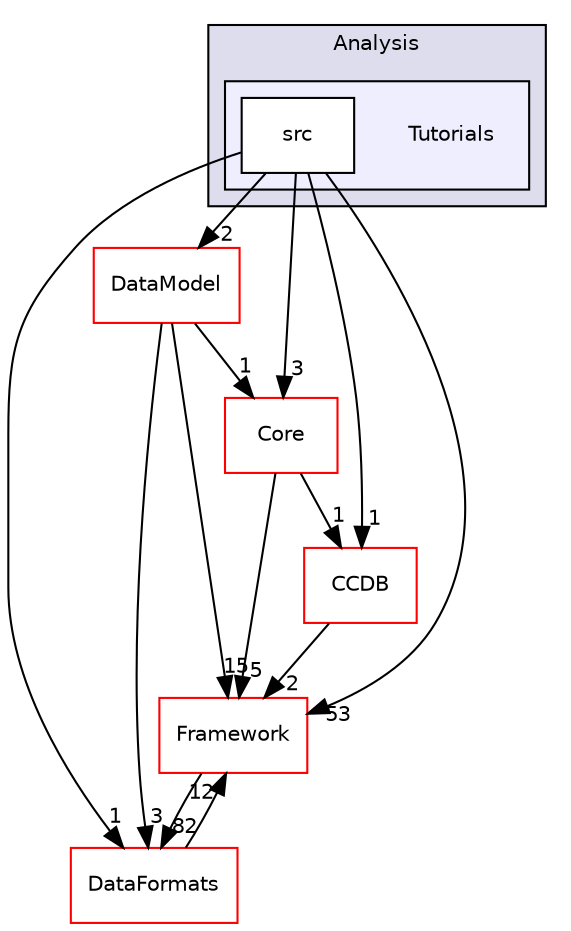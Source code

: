 digraph "/home/travis/build/AliceO2Group/AliceO2/Analysis/Tutorials" {
  bgcolor=transparent;
  compound=true
  node [ fontsize="10", fontname="Helvetica"];
  edge [ labelfontsize="10", labelfontname="Helvetica"];
  subgraph clusterdir_19b17cb436010079e3d017a29cb7858f {
    graph [ bgcolor="#ddddee", pencolor="black", label="Analysis" fontname="Helvetica", fontsize="10", URL="dir_19b17cb436010079e3d017a29cb7858f.html"]
  subgraph clusterdir_6e355b58bf8669476ee36a32071bc3eb {
    graph [ bgcolor="#eeeeff", pencolor="black", label="" URL="dir_6e355b58bf8669476ee36a32071bc3eb.html"];
    dir_6e355b58bf8669476ee36a32071bc3eb [shape=plaintext label="Tutorials"];
    dir_75e6eb4f8361c04b3062a7d58db1db64 [shape=box label="src" color="black" fillcolor="white" style="filled" URL="dir_75e6eb4f8361c04b3062a7d58db1db64.html"];
  }
  }
  dir_6af676bf18881990e4083e191d0e63e0 [shape=box label="CCDB" color="red" URL="dir_6af676bf18881990e4083e191d0e63e0.html"];
  dir_f41dd59f861c855ea21b0dc3111cb7b0 [shape=box label="DataModel" color="red" URL="dir_f41dd59f861c855ea21b0dc3111cb7b0.html"];
  dir_8d04f135a1eb0fdc4d561ef87bbea216 [shape=box label="Core" color="red" URL="dir_8d04f135a1eb0fdc4d561ef87bbea216.html"];
  dir_bcbb2cf9a3d3d83e5515c82071a07177 [shape=box label="Framework" color="red" URL="dir_bcbb2cf9a3d3d83e5515c82071a07177.html"];
  dir_2171f7ec022c5423887b07c69b2f5b48 [shape=box label="DataFormats" color="red" URL="dir_2171f7ec022c5423887b07c69b2f5b48.html"];
  dir_6af676bf18881990e4083e191d0e63e0->dir_bcbb2cf9a3d3d83e5515c82071a07177 [headlabel="2", labeldistance=1.5 headhref="dir_000020_000014.html"];
  dir_f41dd59f861c855ea21b0dc3111cb7b0->dir_8d04f135a1eb0fdc4d561ef87bbea216 [headlabel="1", labeldistance=1.5 headhref="dir_000009_000005.html"];
  dir_f41dd59f861c855ea21b0dc3111cb7b0->dir_bcbb2cf9a3d3d83e5515c82071a07177 [headlabel="15", labeldistance=1.5 headhref="dir_000009_000014.html"];
  dir_f41dd59f861c855ea21b0dc3111cb7b0->dir_2171f7ec022c5423887b07c69b2f5b48 [headlabel="3", labeldistance=1.5 headhref="dir_000009_000077.html"];
  dir_75e6eb4f8361c04b3062a7d58db1db64->dir_6af676bf18881990e4083e191d0e63e0 [headlabel="1", labeldistance=1.5 headhref="dir_000019_000020.html"];
  dir_75e6eb4f8361c04b3062a7d58db1db64->dir_f41dd59f861c855ea21b0dc3111cb7b0 [headlabel="2", labeldistance=1.5 headhref="dir_000019_000009.html"];
  dir_75e6eb4f8361c04b3062a7d58db1db64->dir_8d04f135a1eb0fdc4d561ef87bbea216 [headlabel="3", labeldistance=1.5 headhref="dir_000019_000005.html"];
  dir_75e6eb4f8361c04b3062a7d58db1db64->dir_bcbb2cf9a3d3d83e5515c82071a07177 [headlabel="53", labeldistance=1.5 headhref="dir_000019_000014.html"];
  dir_75e6eb4f8361c04b3062a7d58db1db64->dir_2171f7ec022c5423887b07c69b2f5b48 [headlabel="1", labeldistance=1.5 headhref="dir_000019_000077.html"];
  dir_8d04f135a1eb0fdc4d561ef87bbea216->dir_6af676bf18881990e4083e191d0e63e0 [headlabel="1", labeldistance=1.5 headhref="dir_000005_000020.html"];
  dir_8d04f135a1eb0fdc4d561ef87bbea216->dir_bcbb2cf9a3d3d83e5515c82071a07177 [headlabel="5", labeldistance=1.5 headhref="dir_000005_000014.html"];
  dir_bcbb2cf9a3d3d83e5515c82071a07177->dir_2171f7ec022c5423887b07c69b2f5b48 [headlabel="82", labeldistance=1.5 headhref="dir_000014_000077.html"];
  dir_2171f7ec022c5423887b07c69b2f5b48->dir_bcbb2cf9a3d3d83e5515c82071a07177 [headlabel="12", labeldistance=1.5 headhref="dir_000077_000014.html"];
}
